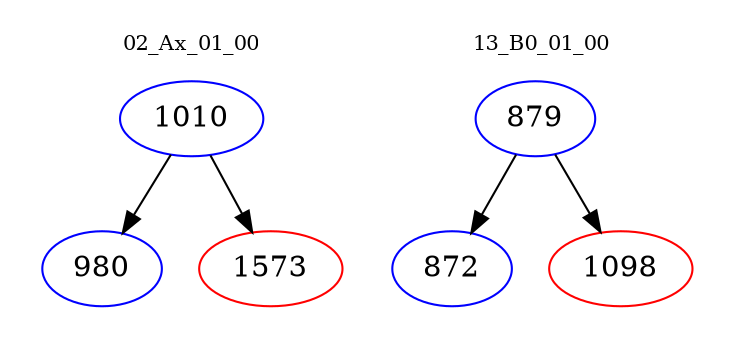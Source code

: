 digraph{
subgraph cluster_0 {
color = white
label = "02_Ax_01_00";
fontsize=10;
T0_1010 [label="1010", color="blue"]
T0_1010 -> T0_980 [color="black"]
T0_980 [label="980", color="blue"]
T0_1010 -> T0_1573 [color="black"]
T0_1573 [label="1573", color="red"]
}
subgraph cluster_1 {
color = white
label = "13_B0_01_00";
fontsize=10;
T1_879 [label="879", color="blue"]
T1_879 -> T1_872 [color="black"]
T1_872 [label="872", color="blue"]
T1_879 -> T1_1098 [color="black"]
T1_1098 [label="1098", color="red"]
}
}
